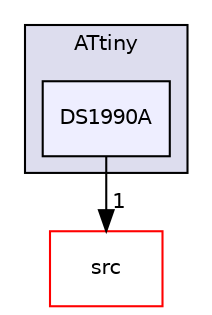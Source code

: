 digraph "examples/ATtiny/DS1990A" {
  compound=true
  node [ fontsize="10", fontname="Helvetica"];
  edge [ labelfontsize="10", labelfontname="Helvetica"];
  subgraph clusterdir_e3548b98a238b359892c99435f102440 {
    graph [ bgcolor="#ddddee", pencolor="black", label="ATtiny" fontname="Helvetica", fontsize="10", URL="dir_e3548b98a238b359892c99435f102440.html"]
  dir_0f5e78fb4cea9b809362022fdacbf533 [shape=box, label="DS1990A", style="filled", fillcolor="#eeeeff", pencolor="black", URL="dir_0f5e78fb4cea9b809362022fdacbf533.html"];
  }
  dir_68267d1309a1af8e8297ef4c3efbcdba [shape=box label="src" fillcolor="white" style="filled" color="red" URL="dir_68267d1309a1af8e8297ef4c3efbcdba.html"];
  dir_0f5e78fb4cea9b809362022fdacbf533->dir_68267d1309a1af8e8297ef4c3efbcdba [headlabel="1", labeldistance=1.5 headhref="dir_000009_000019.html"];
}
